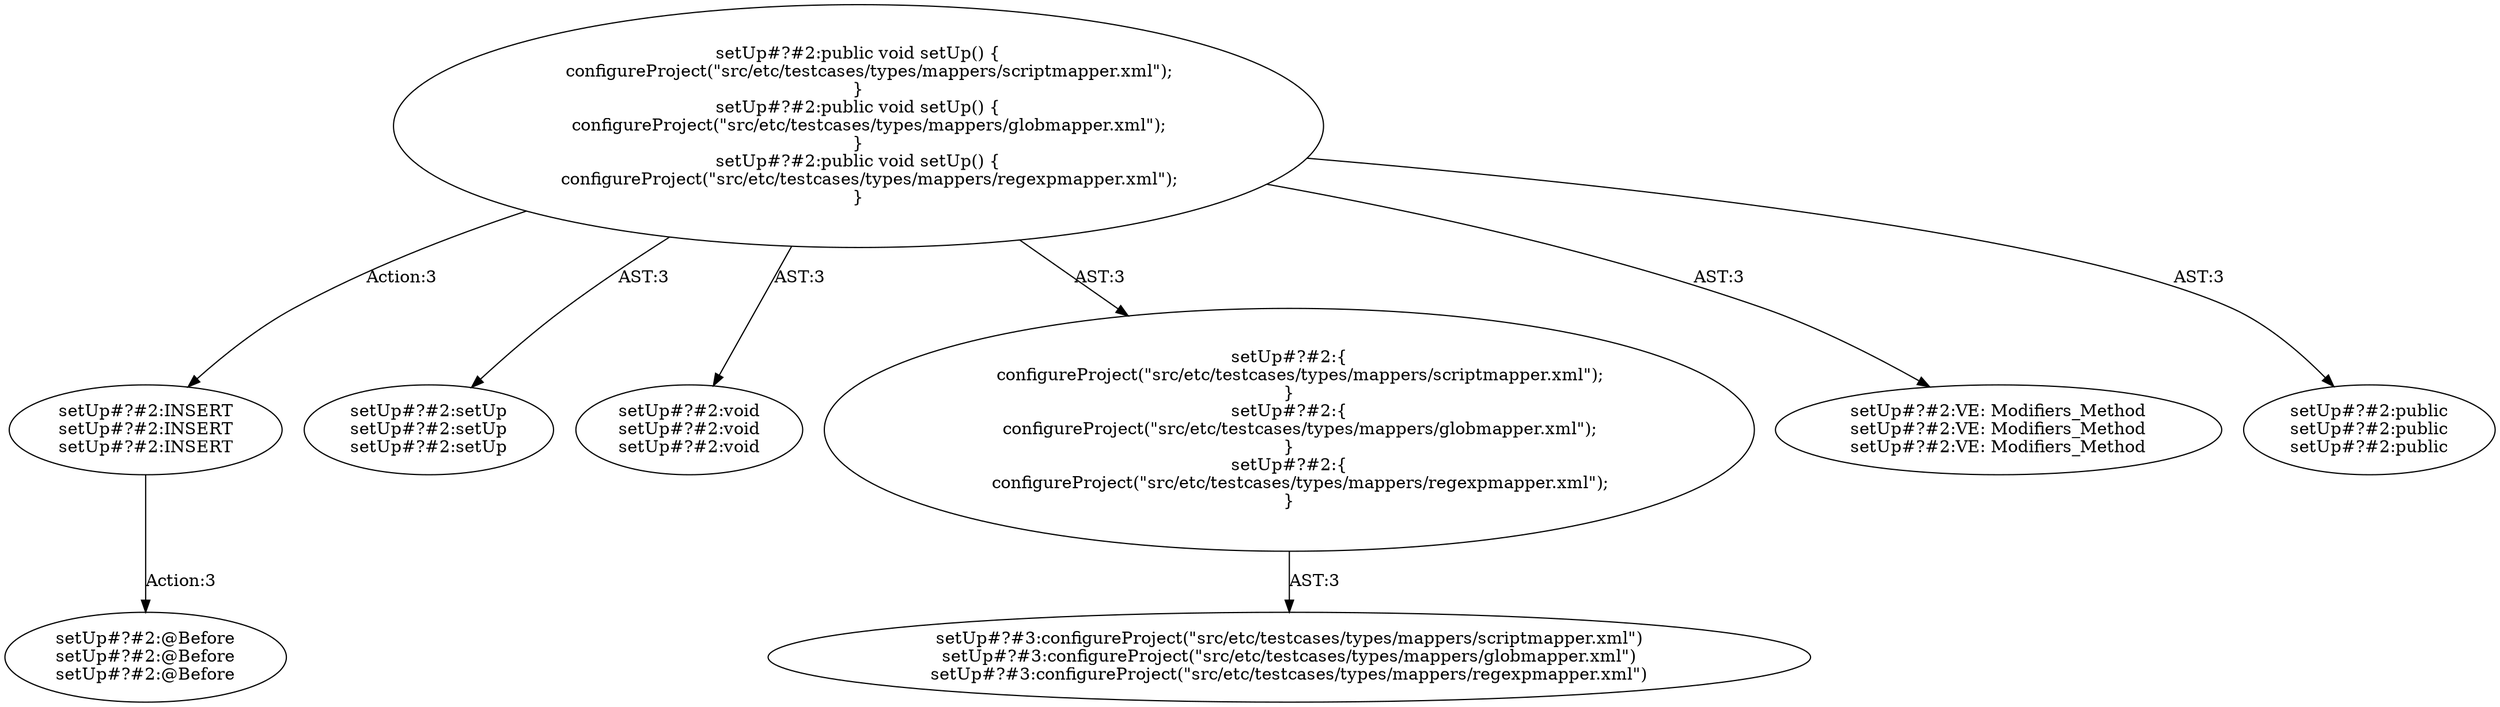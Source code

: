 digraph "Pattern" {
0 [label="setUp#?#2:INSERT
setUp#?#2:INSERT
setUp#?#2:INSERT" shape=ellipse]
1 [label="setUp#?#2:public void setUp() \{
    configureProject(\"src/etc/testcases/types/mappers/scriptmapper.xml\");
\}
setUp#?#2:public void setUp() \{
    configureProject(\"src/etc/testcases/types/mappers/globmapper.xml\");
\}
setUp#?#2:public void setUp() \{
    configureProject(\"src/etc/testcases/types/mappers/regexpmapper.xml\");
\}" shape=ellipse]
2 [label="setUp#?#2:setUp
setUp#?#2:setUp
setUp#?#2:setUp" shape=ellipse]
3 [label="setUp#?#2:void
setUp#?#2:void
setUp#?#2:void" shape=ellipse]
4 [label="setUp#?#2:\{
    configureProject(\"src/etc/testcases/types/mappers/scriptmapper.xml\");
\}
setUp#?#2:\{
    configureProject(\"src/etc/testcases/types/mappers/globmapper.xml\");
\}
setUp#?#2:\{
    configureProject(\"src/etc/testcases/types/mappers/regexpmapper.xml\");
\}" shape=ellipse]
5 [label="setUp#?#3:configureProject(\"src/etc/testcases/types/mappers/scriptmapper.xml\")
setUp#?#3:configureProject(\"src/etc/testcases/types/mappers/globmapper.xml\")
setUp#?#3:configureProject(\"src/etc/testcases/types/mappers/regexpmapper.xml\")" shape=ellipse]
6 [label="setUp#?#2:VE: Modifiers_Method
setUp#?#2:VE: Modifiers_Method
setUp#?#2:VE: Modifiers_Method" shape=ellipse]
7 [label="setUp#?#2:public
setUp#?#2:public
setUp#?#2:public" shape=ellipse]
8 [label="setUp#?#2:@Before
setUp#?#2:@Before
setUp#?#2:@Before" shape=ellipse]
0 -> 8 [label="Action:3"];
1 -> 0 [label="Action:3"];
1 -> 2 [label="AST:3"];
1 -> 3 [label="AST:3"];
1 -> 4 [label="AST:3"];
1 -> 6 [label="AST:3"];
1 -> 7 [label="AST:3"];
4 -> 5 [label="AST:3"];
}